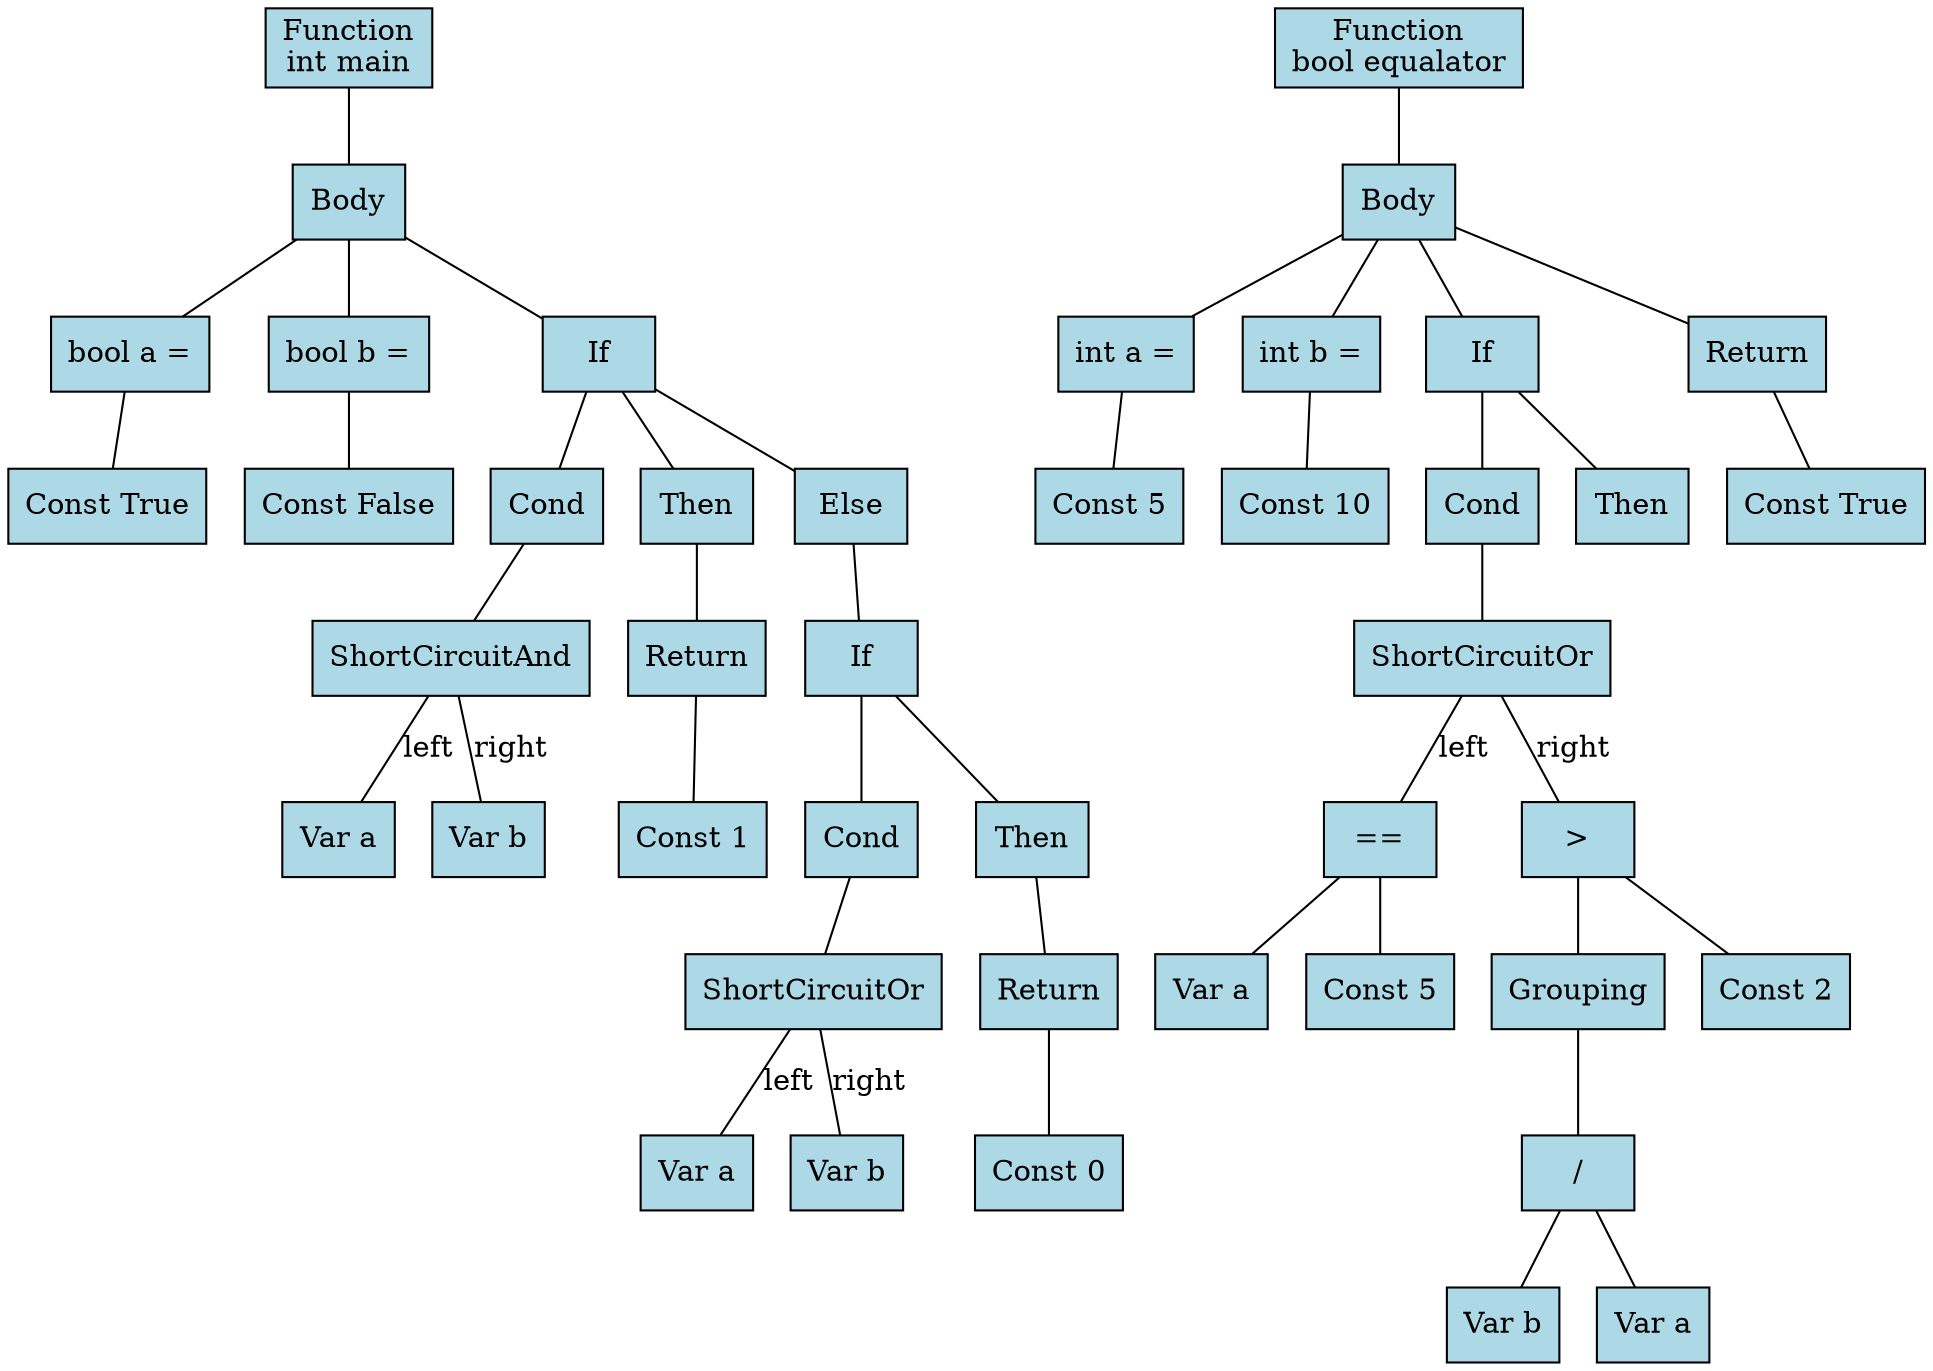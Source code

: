 digraph ast {
	node [fillcolor=lightblue font=bold fontcolor=black shape=box style=filled]
	edge [arrowhead=none color=black]
	n1 [label="Function
int main"]
	n1 -> n3
	n3 [label=Body]
	n4 [label="bool a ="]
	n5 [label="Const True"]
	n4 -> n5
	n3 -> n4
	n6 [label="bool b ="]
	n7 [label="Const False"]
	n6 -> n7
	n3 -> n6
	n8 [label=If]
	n9 [label=Cond]
	n10 [label=ShortCircuitAnd]
	n11 [label="Var a"]
	n12 [label="Var b"]
	n10 -> n11 [label=left]
	n10 -> n12 [label=right]
	n9 -> n10
	n8 -> n9
	n13 [label=Then]
	n14 [label=Return]
	n15 [label="Const 1"]
	n14 -> n15
	n13 -> n14
	n8 -> n13
	n16 [label=Else]
	n17 [label=If]
	n18 [label=Cond]
	n19 [label=ShortCircuitOr]
	n20 [label="Var a"]
	n21 [label="Var b"]
	n19 -> n20 [label=left]
	n19 -> n21 [label=right]
	n18 -> n19
	n17 -> n18
	n22 [label=Then]
	n23 [label=Return]
	n24 [label="Const 0"]
	n23 -> n24
	n22 -> n23
	n17 -> n22
	n16 -> n17
	n8 -> n16
	n3 -> n8
	n25 [label="Function
bool equalator"]
	n25 -> n27
	n27 [label=Body]
	n28 [label="int a ="]
	n29 [label="Const 5"]
	n28 -> n29
	n27 -> n28
	n30 [label="int b ="]
	n31 [label="Const 10"]
	n30 -> n31
	n27 -> n30
	n32 [label=If]
	n33 [label=Cond]
	n34 [label=ShortCircuitOr]
	n35 [label="=="]
	n36 [label="Var a"]
	n37 [label="Const 5"]
	n35 -> n36
	n35 -> n37
	n38 [label=">"]
	n39 [label=Grouping]
	n40 [label="/"]
	n41 [label="Var b"]
	n42 [label="Var a"]
	n40 -> n41
	n40 -> n42
	n39 -> n40
	n43 [label="Const 2"]
	n38 -> n39
	n38 -> n43
	n34 -> n35 [label=left]
	n34 -> n38 [label=right]
	n33 -> n34
	n32 -> n33
	n44 [label=Then]
	n32 -> n44
	n27 -> n32
	n45 [label=Return]
	n46 [label="Const True"]
	n45 -> n46
	n27 -> n45
}
